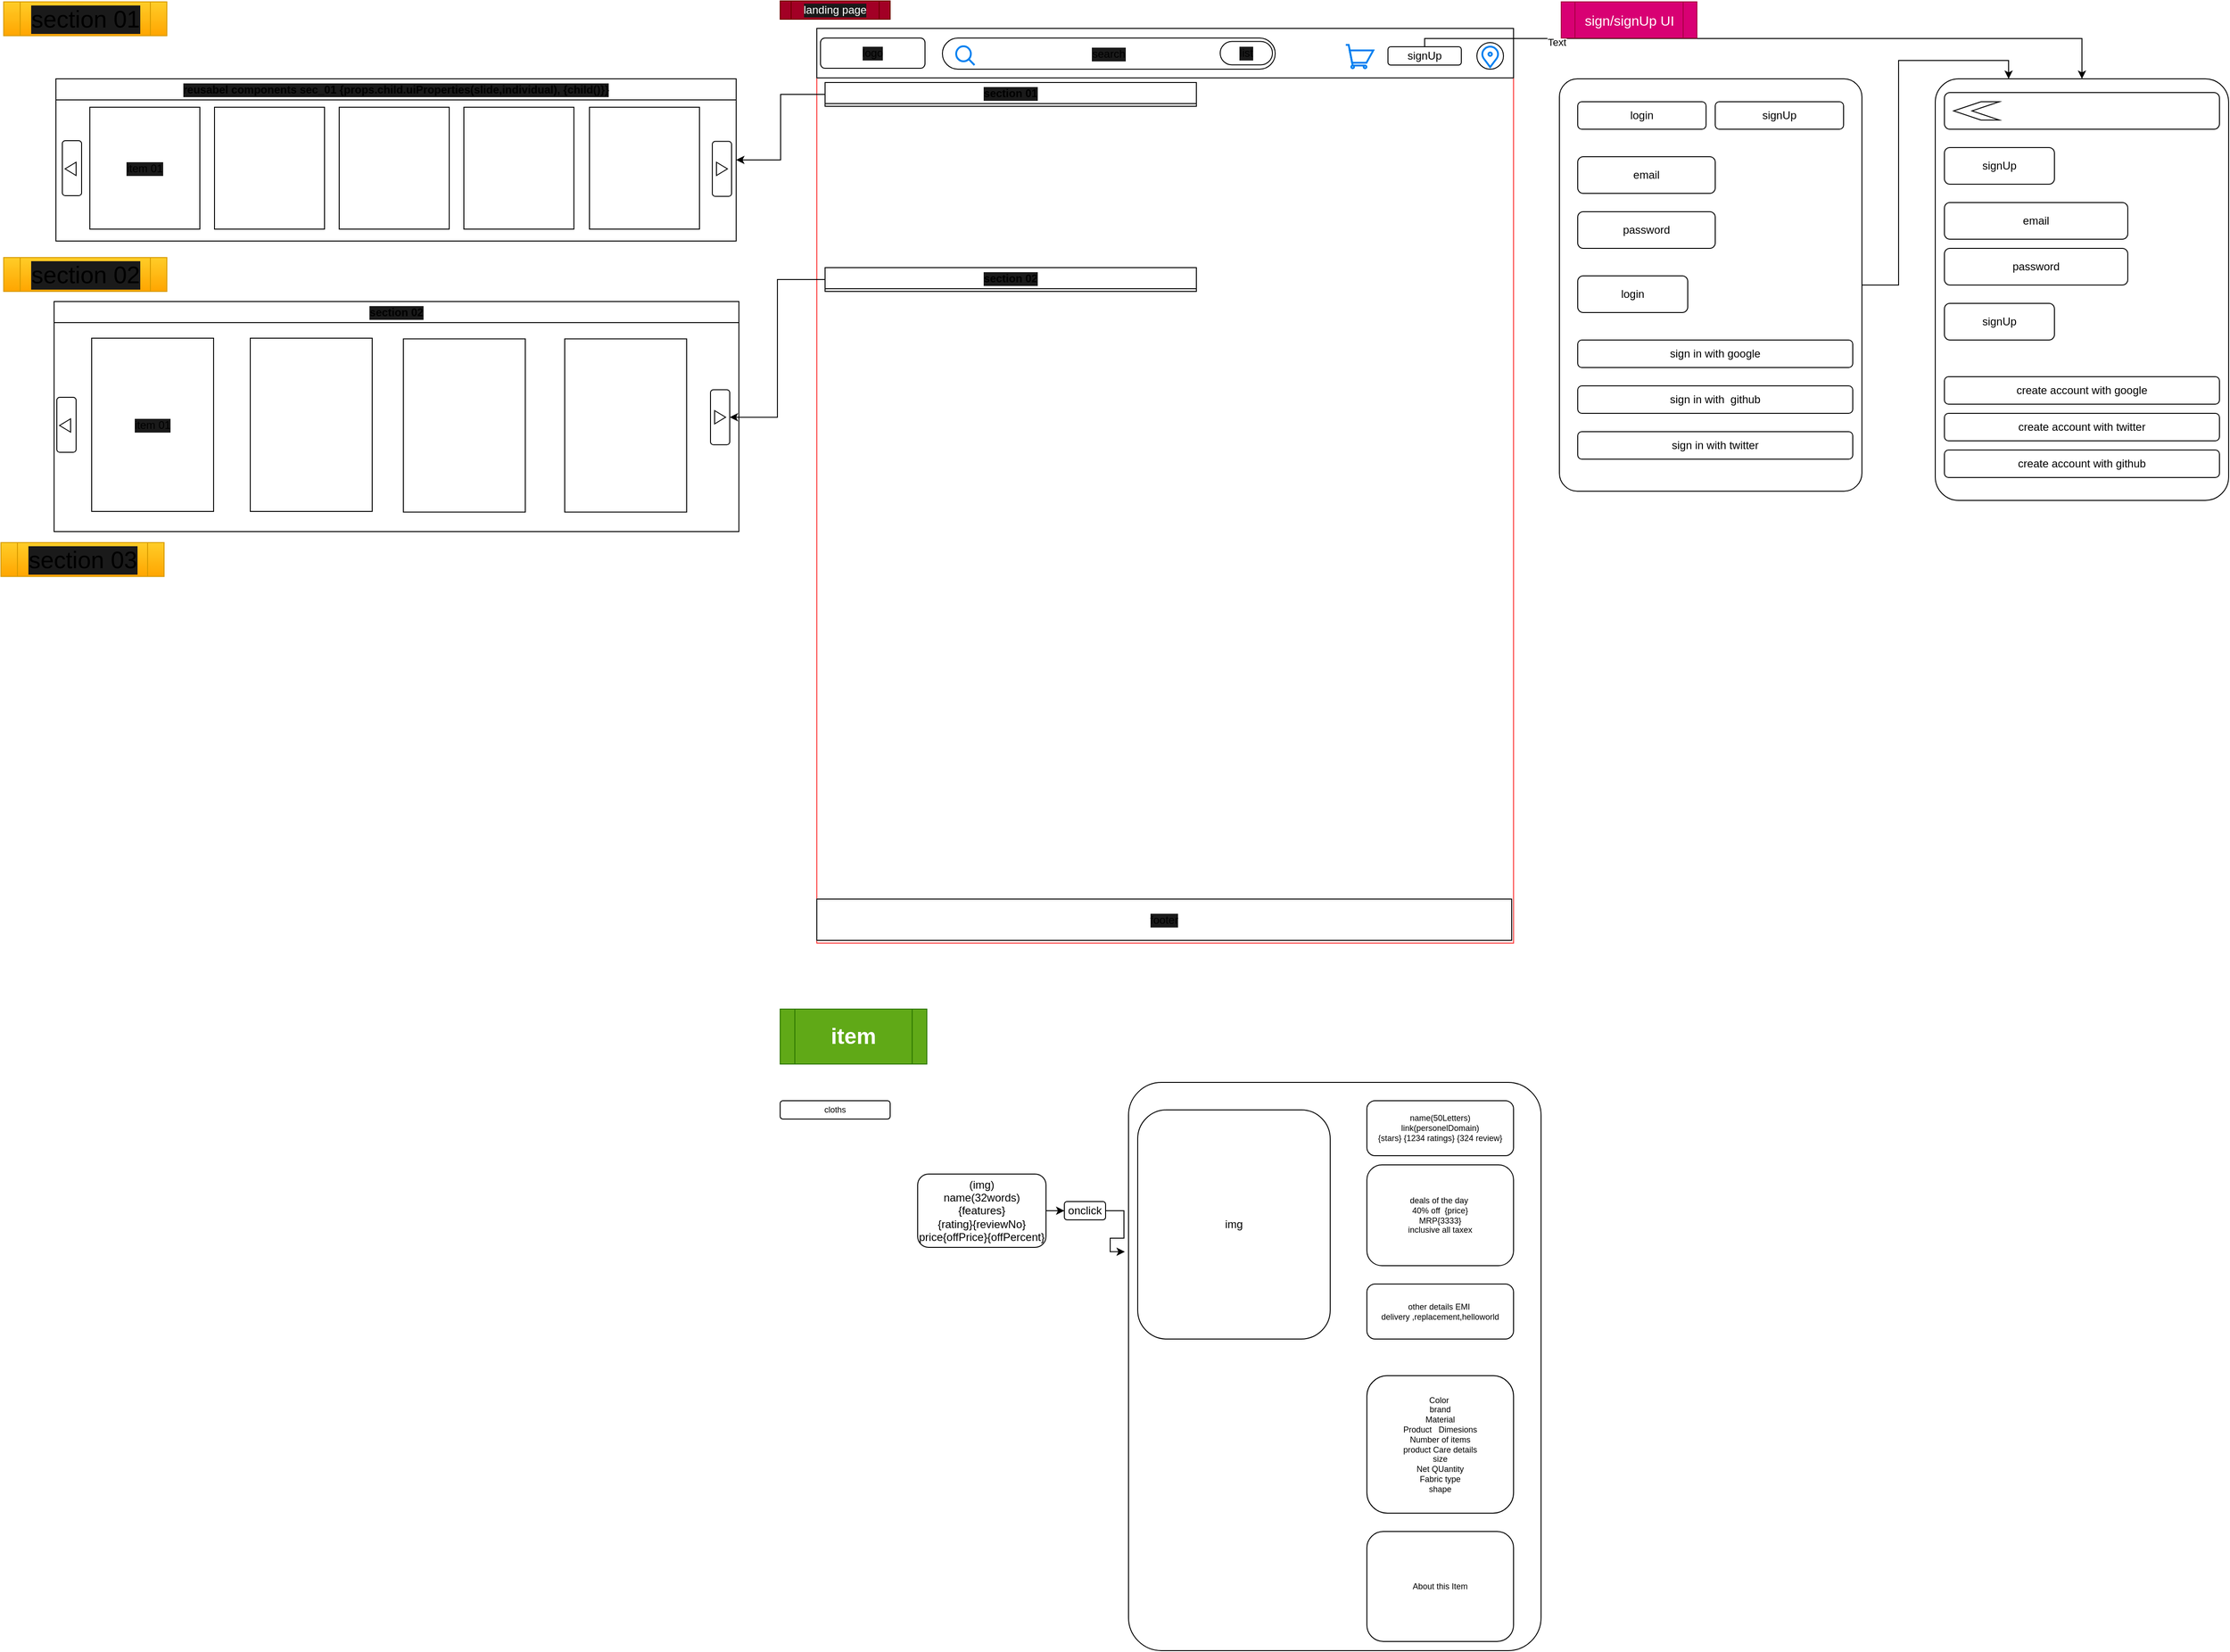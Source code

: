 <mxfile version="20.8.1" type="github" pages="2">
  <diagram id="0Up1hGtttjpqdvLqP0wH" name="Page-1">
    <mxGraphModel dx="2610" dy="2020" grid="0" gridSize="10" guides="1" tooltips="1" connect="1" arrows="1" fold="1" page="1" pageScale="1" pageWidth="850" pageHeight="1100" math="0" shadow="0">
      <root>
        <mxCell id="0" />
        <mxCell id="1" parent="0" />
        <mxCell id="1N2BxEW2o6z4Im9ej5pz-22" style="edgeStyle=orthogonalEdgeStyle;rounded=0;orthogonalLoop=1;jettySize=auto;html=1;entryX=0;entryY=0.5;entryDx=0;entryDy=0;" parent="1" source="1N2BxEW2o6z4Im9ej5pz-4" target="1N2BxEW2o6z4Im9ej5pz-17" edge="1">
          <mxGeometry relative="1" as="geometry" />
        </mxCell>
        <mxCell id="1N2BxEW2o6z4Im9ej5pz-4" value="(img)&lt;br&gt;name(32words)&lt;br&gt;{features}&lt;br&gt;{rating}{reviewNo}&lt;br&gt;price{offPrice}{offPercent}&lt;br&gt;" style="rounded=1;whiteSpace=wrap;html=1;" parent="1" vertex="1">
          <mxGeometry x="150" y="180" width="140" height="80" as="geometry" />
        </mxCell>
        <mxCell id="1N2BxEW2o6z4Im9ej5pz-16" value="&lt;b&gt;&lt;font style=&quot;font-size: 24px;&quot;&gt;item&lt;/font&gt;&lt;/b&gt;" style="shape=process;whiteSpace=wrap;html=1;backgroundOutline=1;fillColor=#60a917;fontColor=#ffffff;strokeColor=#2D7600;" parent="1" vertex="1">
          <mxGeometry width="160" height="60" as="geometry" />
        </mxCell>
        <mxCell id="1N2BxEW2o6z4Im9ej5pz-35" style="edgeStyle=orthogonalEdgeStyle;rounded=0;orthogonalLoop=1;jettySize=auto;html=1;exitX=1;exitY=0.5;exitDx=0;exitDy=0;entryX=-0.009;entryY=0.298;entryDx=0;entryDy=0;entryPerimeter=0;fontSize=9;" parent="1" source="1N2BxEW2o6z4Im9ej5pz-17" target="1N2BxEW2o6z4Im9ej5pz-23" edge="1">
          <mxGeometry relative="1" as="geometry" />
        </mxCell>
        <mxCell id="1N2BxEW2o6z4Im9ej5pz-17" value="onclick" style="rounded=1;whiteSpace=wrap;html=1;" parent="1" vertex="1">
          <mxGeometry x="310" y="210" width="45" height="20" as="geometry" />
        </mxCell>
        <mxCell id="1N2BxEW2o6z4Im9ej5pz-23" value="" style="rounded=1;whiteSpace=wrap;html=1;arcSize=8;" parent="1" vertex="1">
          <mxGeometry x="380" y="80" width="450" height="620" as="geometry" />
        </mxCell>
        <mxCell id="1N2BxEW2o6z4Im9ej5pz-26" value="img" style="rounded=1;whiteSpace=wrap;html=1;" parent="1" vertex="1">
          <mxGeometry x="390" y="110" width="210" height="250" as="geometry" />
        </mxCell>
        <mxCell id="1N2BxEW2o6z4Im9ej5pz-28" value="name(50Letters)&lt;br&gt;link(personelDomain)&lt;br&gt;{stars} {1234 ratings} {324 review}" style="rounded=1;whiteSpace=wrap;html=1;fontSize=9;" parent="1" vertex="1">
          <mxGeometry x="640" y="100" width="160" height="60" as="geometry" />
        </mxCell>
        <mxCell id="1N2BxEW2o6z4Im9ej5pz-29" value="deals of the day&amp;nbsp;&lt;br&gt;40% off&amp;nbsp; {price}&lt;br&gt;MRP{3333}&lt;br&gt;inclusive all taxex&lt;br&gt;" style="rounded=1;whiteSpace=wrap;html=1;fontSize=9;" parent="1" vertex="1">
          <mxGeometry x="640" y="170" width="160" height="110" as="geometry" />
        </mxCell>
        <mxCell id="1N2BxEW2o6z4Im9ej5pz-31" value="other details EMI&amp;nbsp;&lt;br&gt;delivery ,replacement,helloworld" style="rounded=1;whiteSpace=wrap;html=1;fontSize=9;" parent="1" vertex="1">
          <mxGeometry x="640" y="300" width="160" height="60" as="geometry" />
        </mxCell>
        <mxCell id="1N2BxEW2o6z4Im9ej5pz-34" value="cloths" style="rounded=1;whiteSpace=wrap;html=1;fontSize=9;" parent="1" vertex="1">
          <mxGeometry y="100" width="120" height="20" as="geometry" />
        </mxCell>
        <mxCell id="1N2BxEW2o6z4Im9ej5pz-38" value="Color&amp;nbsp;&lt;br&gt;brand&lt;br&gt;Material&lt;br&gt;Product&amp;nbsp; &amp;nbsp;Dimesions&lt;br&gt;Number of items&lt;br&gt;product Care details&lt;br&gt;size&lt;br&gt;Net QUantity&lt;br&gt;Fabric type&lt;br&gt;&amp;nbsp;shape&amp;nbsp;" style="rounded=1;whiteSpace=wrap;html=1;fontSize=9;" parent="1" vertex="1">
          <mxGeometry x="640" y="400" width="160" height="150" as="geometry" />
        </mxCell>
        <mxCell id="1N2BxEW2o6z4Im9ej5pz-39" value="About this Item" style="rounded=1;whiteSpace=wrap;html=1;fontSize=9;" parent="1" vertex="1">
          <mxGeometry x="640" y="570" width="160" height="120" as="geometry" />
        </mxCell>
        <mxCell id="wYb-rfUJR1zPXeOYWPvG-1" value="" style="rounded=0;whiteSpace=wrap;html=1;strokeColor=#fd3535;" parent="1" vertex="1">
          <mxGeometry x="40" y="-1070" width="760" height="998" as="geometry" />
        </mxCell>
        <mxCell id="wYb-rfUJR1zPXeOYWPvG-2" value="" style="rounded=0;whiteSpace=wrap;html=1;" parent="1" vertex="1">
          <mxGeometry x="40" y="-1070" width="760" height="54" as="geometry" />
        </mxCell>
        <mxCell id="wYb-rfUJR1zPXeOYWPvG-3" value="" style="ellipse;whiteSpace=wrap;html=1;" parent="1" vertex="1">
          <mxGeometry x="760" y="-1054.5" width="29" height="29" as="geometry" />
        </mxCell>
        <mxCell id="wYb-rfUJR1zPXeOYWPvG-64" style="edgeStyle=orthogonalEdgeStyle;rounded=0;orthogonalLoop=1;jettySize=auto;html=1;entryX=0.5;entryY=0;entryDx=0;entryDy=0;" parent="1" source="wYb-rfUJR1zPXeOYWPvG-4" target="wYb-rfUJR1zPXeOYWPvG-15" edge="1">
          <mxGeometry relative="1" as="geometry">
            <Array as="points">
              <mxPoint x="703" y="-1059" />
              <mxPoint x="1420" y="-1059" />
            </Array>
          </mxGeometry>
        </mxCell>
        <mxCell id="wYb-rfUJR1zPXeOYWPvG-136" value="Text" style="edgeLabel;html=1;align=center;verticalAlign=middle;resizable=0;points=[];" parent="wYb-rfUJR1zPXeOYWPvG-64" vertex="1" connectable="0">
          <mxGeometry x="-0.607" y="-4" relative="1" as="geometry">
            <mxPoint x="1" as="offset" />
          </mxGeometry>
        </mxCell>
        <mxCell id="wYb-rfUJR1zPXeOYWPvG-4" value="signUp" style="rounded=1;whiteSpace=wrap;html=1;" parent="1" vertex="1">
          <mxGeometry x="663" y="-1050" width="80" height="20" as="geometry" />
        </mxCell>
        <mxCell id="wYb-rfUJR1zPXeOYWPvG-26" style="edgeStyle=orthogonalEdgeStyle;rounded=0;orthogonalLoop=1;jettySize=auto;html=1;entryX=0.25;entryY=0;entryDx=0;entryDy=0;" parent="1" source="wYb-rfUJR1zPXeOYWPvG-5" target="wYb-rfUJR1zPXeOYWPvG-15" edge="1">
          <mxGeometry relative="1" as="geometry" />
        </mxCell>
        <mxCell id="wYb-rfUJR1zPXeOYWPvG-5" value="" style="rounded=1;whiteSpace=wrap;html=1;arcSize=6;" parent="1" vertex="1">
          <mxGeometry x="850" y="-1015" width="330" height="450" as="geometry" />
        </mxCell>
        <mxCell id="wYb-rfUJR1zPXeOYWPvG-6" value="login" style="rounded=1;whiteSpace=wrap;html=1;" parent="1" vertex="1">
          <mxGeometry x="870" y="-990" width="140" height="30" as="geometry" />
        </mxCell>
        <mxCell id="wYb-rfUJR1zPXeOYWPvG-8" value="email" style="rounded=1;whiteSpace=wrap;html=1;" parent="1" vertex="1">
          <mxGeometry x="870" y="-930" width="150" height="40" as="geometry" />
        </mxCell>
        <mxCell id="wYb-rfUJR1zPXeOYWPvG-9" value="password" style="rounded=1;whiteSpace=wrap;html=1;" parent="1" vertex="1">
          <mxGeometry x="870" y="-870" width="150" height="40" as="geometry" />
        </mxCell>
        <mxCell id="wYb-rfUJR1zPXeOYWPvG-10" value="login" style="rounded=1;whiteSpace=wrap;html=1;" parent="1" vertex="1">
          <mxGeometry x="870" y="-800" width="120" height="40" as="geometry" />
        </mxCell>
        <mxCell id="wYb-rfUJR1zPXeOYWPvG-11" value="sign in with google" style="rounded=1;whiteSpace=wrap;html=1;" parent="1" vertex="1">
          <mxGeometry x="870" y="-730" width="300" height="30" as="geometry" />
        </mxCell>
        <mxCell id="wYb-rfUJR1zPXeOYWPvG-12" value="sign in with&amp;nbsp; github" style="rounded=1;whiteSpace=wrap;html=1;" parent="1" vertex="1">
          <mxGeometry x="870" y="-680" width="300" height="30" as="geometry" />
        </mxCell>
        <mxCell id="wYb-rfUJR1zPXeOYWPvG-13" value="sign in with twitter" style="rounded=1;whiteSpace=wrap;html=1;" parent="1" vertex="1">
          <mxGeometry x="870" y="-630" width="300" height="30" as="geometry" />
        </mxCell>
        <mxCell id="wYb-rfUJR1zPXeOYWPvG-14" value="signUp" style="rounded=1;whiteSpace=wrap;html=1;" parent="1" vertex="1">
          <mxGeometry x="1020" y="-990" width="140" height="30" as="geometry" />
        </mxCell>
        <mxCell id="wYb-rfUJR1zPXeOYWPvG-15" value="" style="rounded=1;whiteSpace=wrap;html=1;arcSize=8;" parent="1" vertex="1">
          <mxGeometry x="1260" y="-1015" width="320" height="460" as="geometry" />
        </mxCell>
        <mxCell id="wYb-rfUJR1zPXeOYWPvG-17" value="" style="rounded=1;whiteSpace=wrap;html=1;" parent="1" vertex="1">
          <mxGeometry x="1270" y="-1000" width="300" height="40" as="geometry" />
        </mxCell>
        <mxCell id="wYb-rfUJR1zPXeOYWPvG-18" value="" style="html=1;shadow=0;dashed=0;align=center;verticalAlign=middle;shape=mxgraph.arrows2.arrow;dy=0;dx=30;notch=30;rotation=-180;" parent="1" vertex="1">
          <mxGeometry x="1280" y="-990" width="50" height="20" as="geometry" />
        </mxCell>
        <mxCell id="wYb-rfUJR1zPXeOYWPvG-19" value="signUp" style="rounded=1;whiteSpace=wrap;html=1;" parent="1" vertex="1">
          <mxGeometry x="1270" y="-940" width="120" height="40" as="geometry" />
        </mxCell>
        <mxCell id="wYb-rfUJR1zPXeOYWPvG-20" value="email" style="rounded=1;whiteSpace=wrap;html=1;" parent="1" vertex="1">
          <mxGeometry x="1270" y="-880" width="200" height="40" as="geometry" />
        </mxCell>
        <mxCell id="wYb-rfUJR1zPXeOYWPvG-21" value="password" style="rounded=1;whiteSpace=wrap;html=1;" parent="1" vertex="1">
          <mxGeometry x="1270" y="-830" width="200" height="40" as="geometry" />
        </mxCell>
        <mxCell id="wYb-rfUJR1zPXeOYWPvG-22" value="signUp" style="rounded=1;whiteSpace=wrap;html=1;" parent="1" vertex="1">
          <mxGeometry x="1270" y="-770" width="120" height="40" as="geometry" />
        </mxCell>
        <mxCell id="wYb-rfUJR1zPXeOYWPvG-23" value="create account with github" style="rounded=1;whiteSpace=wrap;html=1;" parent="1" vertex="1">
          <mxGeometry x="1270" y="-610" width="300" height="30" as="geometry" />
        </mxCell>
        <mxCell id="wYb-rfUJR1zPXeOYWPvG-24" value="create account with twitter" style="rounded=1;whiteSpace=wrap;html=1;" parent="1" vertex="1">
          <mxGeometry x="1270" y="-650" width="300" height="30" as="geometry" />
        </mxCell>
        <mxCell id="wYb-rfUJR1zPXeOYWPvG-25" value="create account with google" style="rounded=1;whiteSpace=wrap;html=1;" parent="1" vertex="1">
          <mxGeometry x="1270" y="-690" width="300" height="30" as="geometry" />
        </mxCell>
        <mxCell id="wYb-rfUJR1zPXeOYWPvG-29" value="&lt;div style=&quot;&quot;&gt;&lt;span style=&quot;font-size: 15px; background-color: initial;&quot;&gt;sign/signUp UI&lt;/span&gt;&lt;/div&gt;" style="shape=process;whiteSpace=wrap;html=1;backgroundOutline=1;fillColor=#d80073;fontColor=#ffffff;strokeColor=#A50040;align=center;" parent="1" vertex="1">
          <mxGeometry x="852" y="-1099" width="148" height="39.5" as="geometry" />
        </mxCell>
        <mxCell id="wYb-rfUJR1zPXeOYWPvG-31" value="landing page" style="shape=process;whiteSpace=wrap;html=1;backgroundOutline=1;labelBackgroundColor=#1A1A1A;fillColor=#a20025;fontColor=#ffffff;strokeColor=#6F0000;" parent="1" vertex="1">
          <mxGeometry y="-1100" width="120" height="20" as="geometry" />
        </mxCell>
        <mxCell id="wYb-rfUJR1zPXeOYWPvG-32" value="search" style="rounded=1;whiteSpace=wrap;html=1;labelBackgroundColor=#1A1A1A;arcSize=50;" parent="1" vertex="1">
          <mxGeometry x="177" y="-1059.5" width="363" height="34" as="geometry" />
        </mxCell>
        <mxCell id="wYb-rfUJR1zPXeOYWPvG-33" value="" style="html=1;verticalLabelPosition=bottom;align=center;labelBackgroundColor=#ffffff;verticalAlign=top;strokeWidth=2;strokeColor=#0080F0;shadow=0;dashed=0;shape=mxgraph.ios7.icons.looking_glass;" parent="1" vertex="1">
          <mxGeometry x="192" y="-1050.5" width="20" height="20.5" as="geometry" />
        </mxCell>
        <mxCell id="wYb-rfUJR1zPXeOYWPvG-34" value="list" style="rounded=1;whiteSpace=wrap;html=1;labelBackgroundColor=#1A1A1A;arcSize=50;" parent="1" vertex="1">
          <mxGeometry x="480" y="-1055.75" width="57" height="25.5" as="geometry" />
        </mxCell>
        <mxCell id="wYb-rfUJR1zPXeOYWPvG-35" value="logo" style="rounded=1;whiteSpace=wrap;html=1;labelBackgroundColor=#1A1A1A;" parent="1" vertex="1">
          <mxGeometry x="44" y="-1059.5" width="114" height="33" as="geometry" />
        </mxCell>
        <mxCell id="wYb-rfUJR1zPXeOYWPvG-36" value="" style="html=1;verticalLabelPosition=bottom;align=center;labelBackgroundColor=#ffffff;verticalAlign=top;strokeWidth=2;strokeColor=#0080F0;shadow=0;dashed=0;shape=mxgraph.ios7.icons.shopping_cart;" parent="1" vertex="1">
          <mxGeometry x="617" y="-1052" width="30" height="25.5" as="geometry" />
        </mxCell>
        <mxCell id="wYb-rfUJR1zPXeOYWPvG-38" value="" style="html=1;verticalLabelPosition=bottom;align=center;labelBackgroundColor=#ffffff;verticalAlign=top;strokeWidth=2;strokeColor=#0080F0;shadow=0;dashed=0;shape=mxgraph.ios7.icons.location;" parent="1" vertex="1">
          <mxGeometry x="765" y="-1050.75" width="19" height="23" as="geometry" />
        </mxCell>
        <mxCell id="wYb-rfUJR1zPXeOYWPvG-42" value="reusabel components sec_01 {props.child.uiProperties(slide,individual), {child()}}" style="swimlane;whiteSpace=wrap;html=1;labelBackgroundColor=#1A1A1A;" parent="1" vertex="1">
          <mxGeometry x="-790" y="-1015" width="742" height="177" as="geometry">
            <mxRectangle x="-777" y="-1003" width="405" height="26" as="alternateBounds" />
          </mxGeometry>
        </mxCell>
        <mxCell id="wYb-rfUJR1zPXeOYWPvG-43" value="item 01" style="rounded=0;whiteSpace=wrap;html=1;labelBackgroundColor=#1A1A1A;" parent="wYb-rfUJR1zPXeOYWPvG-42" vertex="1">
          <mxGeometry x="37" y="31" width="120" height="133" as="geometry" />
        </mxCell>
        <mxCell id="wYb-rfUJR1zPXeOYWPvG-44" value="" style="rounded=0;whiteSpace=wrap;html=1;labelBackgroundColor=#1A1A1A;" parent="wYb-rfUJR1zPXeOYWPvG-42" vertex="1">
          <mxGeometry x="173" y="31" width="120" height="133" as="geometry" />
        </mxCell>
        <mxCell id="wYb-rfUJR1zPXeOYWPvG-45" value="" style="rounded=0;whiteSpace=wrap;html=1;labelBackgroundColor=#1A1A1A;" parent="wYb-rfUJR1zPXeOYWPvG-42" vertex="1">
          <mxGeometry x="309" y="31" width="120" height="133" as="geometry" />
        </mxCell>
        <mxCell id="wYb-rfUJR1zPXeOYWPvG-46" value="" style="rounded=0;whiteSpace=wrap;html=1;labelBackgroundColor=#1A1A1A;" parent="wYb-rfUJR1zPXeOYWPvG-42" vertex="1">
          <mxGeometry x="445" y="31" width="120" height="133" as="geometry" />
        </mxCell>
        <mxCell id="wYb-rfUJR1zPXeOYWPvG-47" value="" style="rounded=0;whiteSpace=wrap;html=1;labelBackgroundColor=#1A1A1A;" parent="wYb-rfUJR1zPXeOYWPvG-42" vertex="1">
          <mxGeometry x="582" y="31" width="120" height="133" as="geometry" />
        </mxCell>
        <mxCell id="wYb-rfUJR1zPXeOYWPvG-54" value="" style="rounded=1;whiteSpace=wrap;html=1;labelBackgroundColor=#1A1A1A;" parent="wYb-rfUJR1zPXeOYWPvG-42" vertex="1">
          <mxGeometry x="7" y="67.5" width="21" height="60" as="geometry" />
        </mxCell>
        <mxCell id="wYb-rfUJR1zPXeOYWPvG-55" value="" style="html=1;shadow=0;dashed=0;align=center;verticalAlign=middle;shape=mxgraph.arrows2.arrow;dy=0;dx=30;notch=0;labelBackgroundColor=#1A1A1A;rotation=-180;" parent="wYb-rfUJR1zPXeOYWPvG-42" vertex="1">
          <mxGeometry x="10" y="91" width="12" height="14.5" as="geometry" />
        </mxCell>
        <mxCell id="wYb-rfUJR1zPXeOYWPvG-57" value="" style="rounded=1;whiteSpace=wrap;html=1;labelBackgroundColor=#1A1A1A;" parent="wYb-rfUJR1zPXeOYWPvG-42" vertex="1">
          <mxGeometry x="716" y="68.25" width="21" height="60" as="geometry" />
        </mxCell>
        <mxCell id="wYb-rfUJR1zPXeOYWPvG-58" value="" style="html=1;shadow=0;dashed=0;align=center;verticalAlign=middle;shape=mxgraph.arrows2.arrow;dy=0;dx=30;notch=0;labelBackgroundColor=#1A1A1A;rotation=0;" parent="wYb-rfUJR1zPXeOYWPvG-42" vertex="1">
          <mxGeometry x="720.5" y="91" width="12" height="14.5" as="geometry" />
        </mxCell>
        <mxCell id="wYb-rfUJR1zPXeOYWPvG-61" value="&lt;font style=&quot;font-size: 26px;&quot;&gt;section 01&lt;/font&gt;" style="shape=process;whiteSpace=wrap;html=1;backgroundOutline=1;labelBackgroundColor=#1A1A1A;fillColor=#ffcd28;gradientColor=#ffa500;strokeColor=#d79b00;" parent="1" vertex="1">
          <mxGeometry x="-847" y="-1099" width="178" height="37" as="geometry" />
        </mxCell>
        <mxCell id="wYb-rfUJR1zPXeOYWPvG-88" value="footer" style="rounded=0;whiteSpace=wrap;html=1;labelBackgroundColor=#1A1A1A;" parent="1" vertex="1">
          <mxGeometry x="40" y="-120" width="758" height="45" as="geometry" />
        </mxCell>
        <mxCell id="wYb-rfUJR1zPXeOYWPvG-133" style="edgeStyle=orthogonalEdgeStyle;rounded=0;orthogonalLoop=1;jettySize=auto;html=1;entryX=1;entryY=0.5;entryDx=0;entryDy=0;" parent="1" source="wYb-rfUJR1zPXeOYWPvG-97" target="wYb-rfUJR1zPXeOYWPvG-42" edge="1">
          <mxGeometry relative="1" as="geometry" />
        </mxCell>
        <mxCell id="wYb-rfUJR1zPXeOYWPvG-97" value="section 01" style="swimlane;whiteSpace=wrap;html=1;labelBackgroundColor=#1A1A1A;" parent="1" vertex="1" collapsed="1">
          <mxGeometry x="49" y="-1011" width="405" height="26" as="geometry">
            <mxRectangle x="49" y="-1011" width="742" height="177" as="alternateBounds" />
          </mxGeometry>
        </mxCell>
        <mxCell id="wYb-rfUJR1zPXeOYWPvG-98" value="" style="rounded=0;whiteSpace=wrap;html=1;labelBackgroundColor=#1A1A1A;" parent="wYb-rfUJR1zPXeOYWPvG-97" vertex="1">
          <mxGeometry x="37" y="31" width="120" height="133" as="geometry" />
        </mxCell>
        <mxCell id="wYb-rfUJR1zPXeOYWPvG-99" value="" style="rounded=0;whiteSpace=wrap;html=1;labelBackgroundColor=#1A1A1A;" parent="wYb-rfUJR1zPXeOYWPvG-97" vertex="1">
          <mxGeometry x="173" y="31" width="120" height="133" as="geometry" />
        </mxCell>
        <mxCell id="wYb-rfUJR1zPXeOYWPvG-100" value="" style="rounded=0;whiteSpace=wrap;html=1;labelBackgroundColor=#1A1A1A;" parent="wYb-rfUJR1zPXeOYWPvG-97" vertex="1">
          <mxGeometry x="309" y="31" width="120" height="133" as="geometry" />
        </mxCell>
        <mxCell id="wYb-rfUJR1zPXeOYWPvG-101" value="" style="rounded=0;whiteSpace=wrap;html=1;labelBackgroundColor=#1A1A1A;" parent="wYb-rfUJR1zPXeOYWPvG-97" vertex="1">
          <mxGeometry x="445" y="31" width="120" height="133" as="geometry" />
        </mxCell>
        <mxCell id="wYb-rfUJR1zPXeOYWPvG-102" value="" style="rounded=0;whiteSpace=wrap;html=1;labelBackgroundColor=#1A1A1A;" parent="wYb-rfUJR1zPXeOYWPvG-97" vertex="1">
          <mxGeometry x="582" y="31" width="120" height="133" as="geometry" />
        </mxCell>
        <mxCell id="wYb-rfUJR1zPXeOYWPvG-103" value="" style="rounded=1;whiteSpace=wrap;html=1;labelBackgroundColor=#1A1A1A;" parent="wYb-rfUJR1zPXeOYWPvG-97" vertex="1">
          <mxGeometry x="7" y="67.5" width="21" height="60" as="geometry" />
        </mxCell>
        <mxCell id="wYb-rfUJR1zPXeOYWPvG-104" value="" style="html=1;shadow=0;dashed=0;align=center;verticalAlign=middle;shape=mxgraph.arrows2.arrow;dy=0;dx=30;notch=0;labelBackgroundColor=#1A1A1A;rotation=-180;" parent="wYb-rfUJR1zPXeOYWPvG-97" vertex="1">
          <mxGeometry x="10" y="91" width="12" height="14.5" as="geometry" />
        </mxCell>
        <mxCell id="wYb-rfUJR1zPXeOYWPvG-105" value="" style="rounded=1;whiteSpace=wrap;html=1;labelBackgroundColor=#1A1A1A;" parent="wYb-rfUJR1zPXeOYWPvG-97" vertex="1">
          <mxGeometry x="716" y="68.25" width="21" height="60" as="geometry" />
        </mxCell>
        <mxCell id="wYb-rfUJR1zPXeOYWPvG-106" value="" style="html=1;shadow=0;dashed=0;align=center;verticalAlign=middle;shape=mxgraph.arrows2.arrow;dy=0;dx=30;notch=0;labelBackgroundColor=#1A1A1A;rotation=0;" parent="wYb-rfUJR1zPXeOYWPvG-97" vertex="1">
          <mxGeometry x="720.5" y="91" width="12" height="14.5" as="geometry" />
        </mxCell>
        <mxCell id="wYb-rfUJR1zPXeOYWPvG-132" style="edgeStyle=orthogonalEdgeStyle;rounded=0;orthogonalLoop=1;jettySize=auto;html=1;entryX=1;entryY=0.5;entryDx=0;entryDy=0;" parent="1" source="wYb-rfUJR1zPXeOYWPvG-107" target="wYb-rfUJR1zPXeOYWPvG-126" edge="1">
          <mxGeometry relative="1" as="geometry" />
        </mxCell>
        <mxCell id="wYb-rfUJR1zPXeOYWPvG-107" value="section 02" style="swimlane;whiteSpace=wrap;html=1;labelBackgroundColor=#1A1A1A;" parent="1" vertex="1" collapsed="1">
          <mxGeometry x="49" y="-809" width="405" height="26" as="geometry">
            <mxRectangle x="49" y="-809" width="742" height="251" as="alternateBounds" />
          </mxGeometry>
        </mxCell>
        <mxCell id="wYb-rfUJR1zPXeOYWPvG-113" value="" style="rounded=1;whiteSpace=wrap;html=1;labelBackgroundColor=#1A1A1A;" parent="wYb-rfUJR1zPXeOYWPvG-107" vertex="1">
          <mxGeometry x="3" y="104.5" width="21" height="60" as="geometry" />
        </mxCell>
        <mxCell id="wYb-rfUJR1zPXeOYWPvG-114" value="" style="html=1;shadow=0;dashed=0;align=center;verticalAlign=middle;shape=mxgraph.arrows2.arrow;dy=0;dx=30;notch=0;labelBackgroundColor=#1A1A1A;rotation=-180;" parent="wYb-rfUJR1zPXeOYWPvG-107" vertex="1">
          <mxGeometry x="6" y="128" width="12" height="14.5" as="geometry" />
        </mxCell>
        <mxCell id="wYb-rfUJR1zPXeOYWPvG-115" value="" style="rounded=1;whiteSpace=wrap;html=1;labelBackgroundColor=#1A1A1A;" parent="wYb-rfUJR1zPXeOYWPvG-107" vertex="1">
          <mxGeometry x="716" y="96.25" width="21" height="60" as="geometry" />
        </mxCell>
        <mxCell id="wYb-rfUJR1zPXeOYWPvG-116" value="" style="html=1;shadow=0;dashed=0;align=center;verticalAlign=middle;shape=mxgraph.arrows2.arrow;dy=0;dx=30;notch=0;labelBackgroundColor=#1A1A1A;rotation=0;" parent="wYb-rfUJR1zPXeOYWPvG-107" vertex="1">
          <mxGeometry x="720.5" y="119" width="12" height="14.5" as="geometry" />
        </mxCell>
        <mxCell id="wYb-rfUJR1zPXeOYWPvG-117" value="" style="rounded=0;whiteSpace=wrap;html=1;labelBackgroundColor=#1A1A1A;" parent="wYb-rfUJR1zPXeOYWPvG-107" vertex="1">
          <mxGeometry x="41" y="40" width="133" height="189" as="geometry" />
        </mxCell>
        <mxCell id="wYb-rfUJR1zPXeOYWPvG-118" value="" style="rounded=0;whiteSpace=wrap;html=1;labelBackgroundColor=#1A1A1A;" parent="wYb-rfUJR1zPXeOYWPvG-107" vertex="1">
          <mxGeometry x="214" y="40" width="133" height="189" as="geometry" />
        </mxCell>
        <mxCell id="wYb-rfUJR1zPXeOYWPvG-120" value="" style="rounded=0;whiteSpace=wrap;html=1;labelBackgroundColor=#1A1A1A;" parent="wYb-rfUJR1zPXeOYWPvG-107" vertex="1">
          <mxGeometry x="557" y="40.75" width="133" height="189" as="geometry" />
        </mxCell>
        <mxCell id="wYb-rfUJR1zPXeOYWPvG-121" value="" style="rounded=0;whiteSpace=wrap;html=1;labelBackgroundColor=#1A1A1A;" parent="wYb-rfUJR1zPXeOYWPvG-107" vertex="1">
          <mxGeometry x="381" y="40.75" width="133" height="189" as="geometry" />
        </mxCell>
        <mxCell id="wYb-rfUJR1zPXeOYWPvG-123" value="section 02" style="swimlane;whiteSpace=wrap;html=1;labelBackgroundColor=#1A1A1A;" parent="1" vertex="1">
          <mxGeometry x="-792" y="-772" width="747" height="251" as="geometry">
            <mxRectangle x="49" y="-809" width="405" height="26" as="alternateBounds" />
          </mxGeometry>
        </mxCell>
        <mxCell id="wYb-rfUJR1zPXeOYWPvG-124" value="" style="rounded=1;whiteSpace=wrap;html=1;labelBackgroundColor=#1A1A1A;" parent="wYb-rfUJR1zPXeOYWPvG-123" vertex="1">
          <mxGeometry x="3" y="104.5" width="21" height="60" as="geometry" />
        </mxCell>
        <mxCell id="wYb-rfUJR1zPXeOYWPvG-125" value="" style="html=1;shadow=0;dashed=0;align=center;verticalAlign=middle;shape=mxgraph.arrows2.arrow;dy=0;dx=30;notch=0;labelBackgroundColor=#1A1A1A;rotation=-180;" parent="wYb-rfUJR1zPXeOYWPvG-123" vertex="1">
          <mxGeometry x="6" y="128" width="12" height="14.5" as="geometry" />
        </mxCell>
        <mxCell id="wYb-rfUJR1zPXeOYWPvG-126" value="" style="rounded=1;whiteSpace=wrap;html=1;labelBackgroundColor=#1A1A1A;" parent="wYb-rfUJR1zPXeOYWPvG-123" vertex="1">
          <mxGeometry x="716" y="96.25" width="21" height="60" as="geometry" />
        </mxCell>
        <mxCell id="wYb-rfUJR1zPXeOYWPvG-127" value="" style="html=1;shadow=0;dashed=0;align=center;verticalAlign=middle;shape=mxgraph.arrows2.arrow;dy=0;dx=30;notch=0;labelBackgroundColor=#1A1A1A;rotation=0;" parent="wYb-rfUJR1zPXeOYWPvG-123" vertex="1">
          <mxGeometry x="720.5" y="119" width="12" height="14.5" as="geometry" />
        </mxCell>
        <mxCell id="wYb-rfUJR1zPXeOYWPvG-128" value="item 01" style="rounded=0;whiteSpace=wrap;html=1;labelBackgroundColor=#1A1A1A;" parent="wYb-rfUJR1zPXeOYWPvG-123" vertex="1">
          <mxGeometry x="41" y="40" width="133" height="189" as="geometry" />
        </mxCell>
        <mxCell id="wYb-rfUJR1zPXeOYWPvG-129" value="" style="rounded=0;whiteSpace=wrap;html=1;labelBackgroundColor=#1A1A1A;" parent="wYb-rfUJR1zPXeOYWPvG-123" vertex="1">
          <mxGeometry x="214" y="40" width="133" height="189" as="geometry" />
        </mxCell>
        <mxCell id="wYb-rfUJR1zPXeOYWPvG-130" value="" style="rounded=0;whiteSpace=wrap;html=1;labelBackgroundColor=#1A1A1A;" parent="wYb-rfUJR1zPXeOYWPvG-123" vertex="1">
          <mxGeometry x="557" y="40.75" width="133" height="189" as="geometry" />
        </mxCell>
        <mxCell id="wYb-rfUJR1zPXeOYWPvG-131" value="" style="rounded=0;whiteSpace=wrap;html=1;labelBackgroundColor=#1A1A1A;" parent="wYb-rfUJR1zPXeOYWPvG-123" vertex="1">
          <mxGeometry x="381" y="40.75" width="133" height="189" as="geometry" />
        </mxCell>
        <mxCell id="wYb-rfUJR1zPXeOYWPvG-139" value="&lt;font style=&quot;font-size: 26px;&quot;&gt;section 02&lt;/font&gt;" style="shape=process;whiteSpace=wrap;html=1;backgroundOutline=1;labelBackgroundColor=#1A1A1A;fillColor=#ffcd28;gradientColor=#ffa500;strokeColor=#d79b00;" parent="1" vertex="1">
          <mxGeometry x="-847" y="-820" width="178" height="37" as="geometry" />
        </mxCell>
        <mxCell id="wYb-rfUJR1zPXeOYWPvG-140" value="&lt;font style=&quot;font-size: 26px;&quot;&gt;section 03&lt;/font&gt;" style="shape=process;whiteSpace=wrap;html=1;backgroundOutline=1;labelBackgroundColor=#1A1A1A;fillColor=#ffcd28;gradientColor=#ffa500;strokeColor=#d79b00;" parent="1" vertex="1">
          <mxGeometry x="-850" y="-509" width="178" height="37" as="geometry" />
        </mxCell>
      </root>
    </mxGraphModel>
  </diagram>
  <diagram id="Pj7SHVdw82FzGIRo4kC1" name="Page-2">
    <mxGraphModel dx="880" dy="460" grid="1" gridSize="10" guides="1" tooltips="1" connect="1" arrows="1" fold="1" page="1" pageScale="1" pageWidth="850" pageHeight="1100" math="0" shadow="0">
      <root>
        <mxCell id="0" />
        <mxCell id="1" parent="0" />
      </root>
    </mxGraphModel>
  </diagram>
</mxfile>
